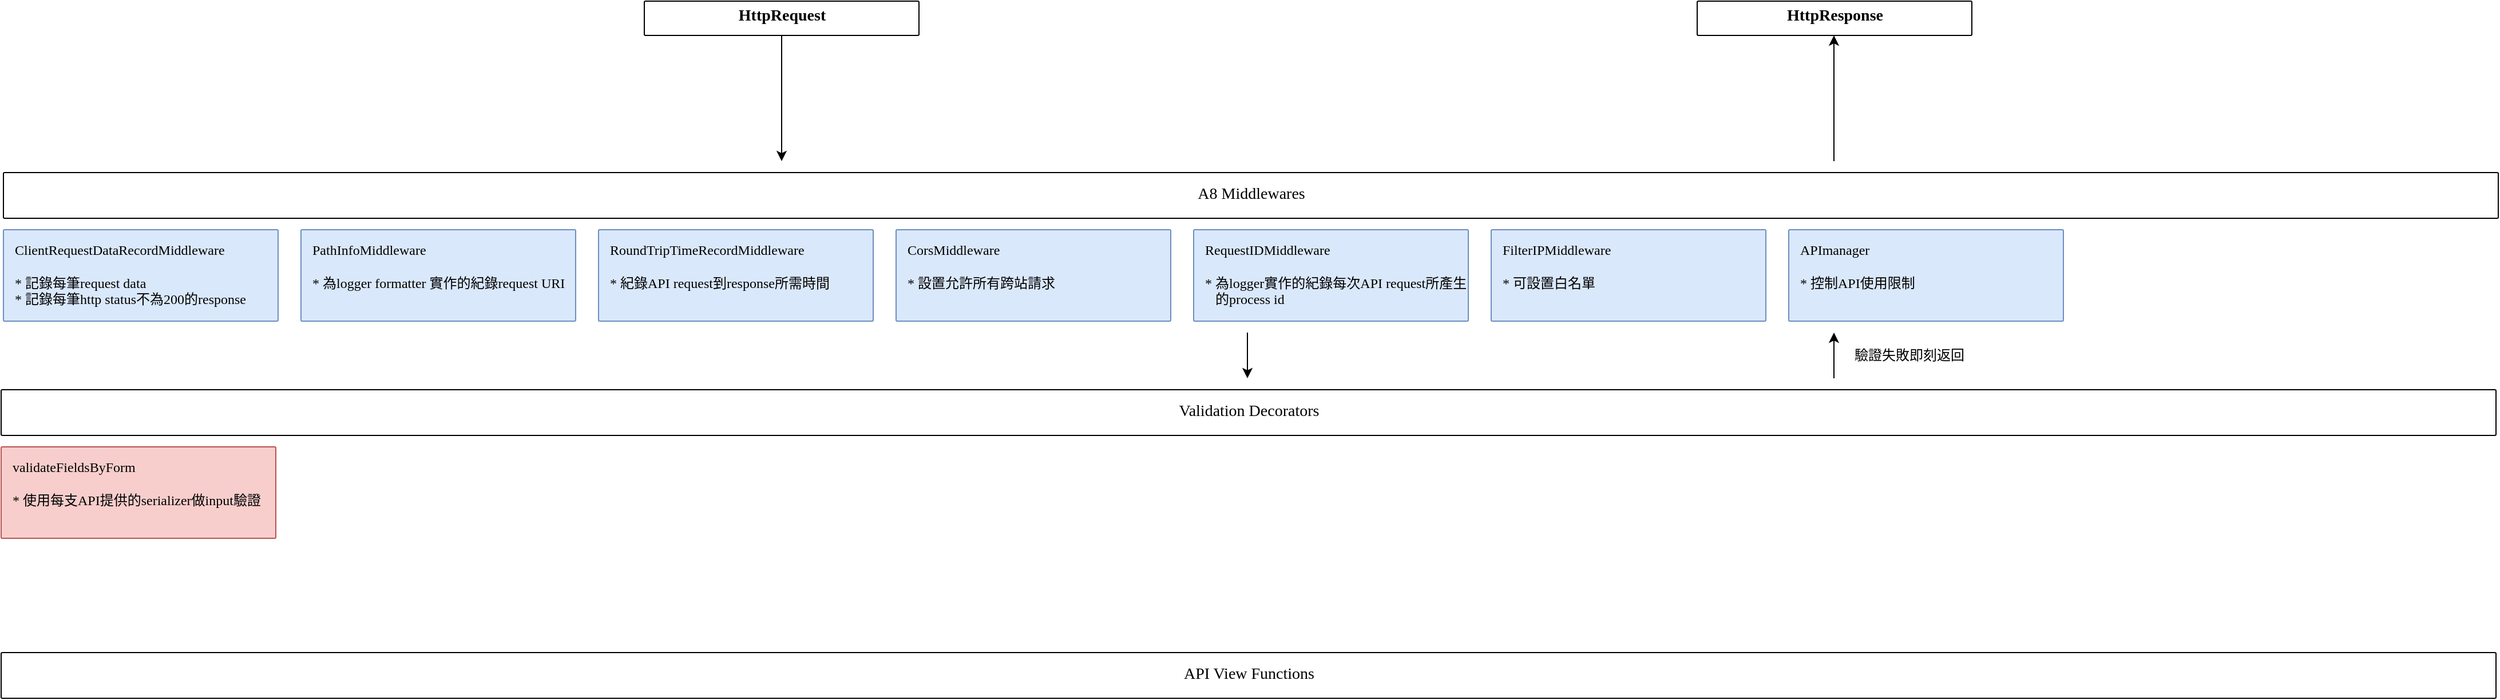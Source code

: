 <mxfile version="11.0.1" type="github"><diagram id="5_PviXrsqqX3nS0Km_BU" name="Page-1"><mxGraphModel dx="1384" dy="764" grid="1" gridSize="10" guides="1" tooltips="1" connect="1" arrows="1" fold="1" page="1" pageScale="1" pageWidth="2336" pageHeight="1654" math="0" shadow="0"><root><mxCell id="0"/><mxCell id="1" parent="0"/><mxCell id="aYJsBAwEwAf98HoDhvcB-12" style="edgeStyle=none;rounded=0;orthogonalLoop=1;jettySize=auto;html=1;" edge="1" parent="1" source="aYJsBAwEwAf98HoDhvcB-11"><mxGeometry relative="1" as="geometry"><mxPoint x="760" y="200" as="targetPoint"/></mxGeometry></mxCell><mxCell id="aYJsBAwEwAf98HoDhvcB-11" value="&lt;div&gt;&lt;b style=&quot;font-family: &amp;#34;times new roman&amp;#34;&quot;&gt;&lt;font style=&quot;font-size: 14px&quot;&gt;HttpRequest&lt;/font&gt;&lt;/b&gt;&lt;/div&gt;" style="points=[[0,0,0],[0.25,0,0],[0.5,0,0],[0.75,0,0],[1,0,0],[1,0.25,0],[1,0.5,0],[1,0.75,0],[1,1,0],[0.75,1,0],[0.5,1,0],[0.25,1,0],[0,1,0],[0,0.75,0],[0,0.5,0],[0,0.25,0]];rounded=1;absoluteArcSize=1;arcSize=2;html=1;shadow=0;dashed=0;fontSize=12;align=center;verticalAlign=middle;spacing=10;spacingTop=-4;" vertex="1" parent="1"><mxGeometry x="640" y="60" width="240" height="30" as="geometry"/></mxCell><mxCell id="aYJsBAwEwAf98HoDhvcB-15" value="&lt;font&gt;&lt;font style=&quot;font-size: 14px&quot;&gt;A8 Middlewares&lt;/font&gt;&lt;br&gt;&lt;/font&gt;" style="points=[[0,0,0],[0.25,0,0],[0.5,0,0],[0.75,0,0],[1,0,0],[1,0.25,0],[1,0.5,0],[1,0.75,0],[1,1,0],[0.75,1,0],[0.5,1,0],[0.25,1,0],[0,1,0],[0,0.75,0],[0,0.5,0],[0,0.25,0]];rounded=1;absoluteArcSize=1;arcSize=2;html=1;shadow=0;dashed=0;fontSize=12;align=center;verticalAlign=top;spacing=10;spacingTop=-4;fontFamily=Times New Roman;" vertex="1" parent="1"><mxGeometry x="80" y="210" width="2180" height="40" as="geometry"/></mxCell><mxCell id="aYJsBAwEwAf98HoDhvcB-20" value="ClientRequestDataRecordMiddleware&lt;br&gt;&lt;br&gt;* 記錄每筆request data&lt;br&gt;* 記錄每筆http status不為200的response" style="points=[[0,0,0],[0.25,0,0],[0.5,0,0],[0.75,0,0],[1,0,0],[1,0.25,0],[1,0.5,0],[1,0.75,0],[1,1,0],[0.75,1,0],[0.5,1,0],[0.25,1,0],[0,1,0],[0,0.75,0],[0,0.5,0],[0,0.25,0]];rounded=1;absoluteArcSize=1;arcSize=2;html=1;shadow=0;dashed=0;fontSize=12;align=left;verticalAlign=top;spacing=10;spacingTop=-4;fillColor=#dae8fc;strokeColor=#6c8ebf;fontFamily=Times New Roman;" vertex="1" parent="1"><mxGeometry x="80" y="260" width="240" height="80" as="geometry"/></mxCell><mxCell id="aYJsBAwEwAf98HoDhvcB-22" style="edgeStyle=none;rounded=0;orthogonalLoop=1;jettySize=auto;html=1;" edge="1" parent="1"><mxGeometry relative="1" as="geometry"><mxPoint x="1679.5" y="90" as="targetPoint"/><mxPoint x="1679.5" y="200.0" as="sourcePoint"/></mxGeometry></mxCell><mxCell id="aYJsBAwEwAf98HoDhvcB-25" value="&lt;div&gt;&lt;b style=&quot;font-family: &amp;#34;times new roman&amp;#34;&quot;&gt;&lt;font style=&quot;font-size: 14px&quot;&gt;HttpResponse&lt;/font&gt;&lt;/b&gt;&lt;/div&gt;" style="points=[[0,0,0],[0.25,0,0],[0.5,0,0],[0.75,0,0],[1,0,0],[1,0.25,0],[1,0.5,0],[1,0.75,0],[1,1,0],[0.75,1,0],[0.5,1,0],[0.25,1,0],[0,1,0],[0,0.75,0],[0,0.5,0],[0,0.25,0]];rounded=1;absoluteArcSize=1;arcSize=2;html=1;shadow=0;dashed=0;fontSize=12;align=center;verticalAlign=middle;spacing=10;spacingTop=-4;" vertex="1" parent="1"><mxGeometry x="1560" y="60" width="240" height="30" as="geometry"/></mxCell><mxCell id="aYJsBAwEwAf98HoDhvcB-26" value="PathInfoMiddleware&lt;br&gt;&lt;br&gt;* 為logger formatter 實作的紀錄request URI" style="points=[[0,0,0],[0.25,0,0],[0.5,0,0],[0.75,0,0],[1,0,0],[1,0.25,0],[1,0.5,0],[1,0.75,0],[1,1,0],[0.75,1,0],[0.5,1,0],[0.25,1,0],[0,1,0],[0,0.75,0],[0,0.5,0],[0,0.25,0]];rounded=1;absoluteArcSize=1;arcSize=2;html=1;shadow=0;dashed=0;fontSize=12;align=left;verticalAlign=top;spacing=10;spacingTop=-4;fillColor=#dae8fc;strokeColor=#6c8ebf;fontFamily=Times New Roman;" vertex="1" parent="1"><mxGeometry x="340" y="260" width="240" height="80" as="geometry"/></mxCell><mxCell id="aYJsBAwEwAf98HoDhvcB-27" value="RoundTripTimeRecordMiddleware&lt;br&gt;&lt;br&gt;* 紀錄API request到response所需時間" style="points=[[0,0,0],[0.25,0,0],[0.5,0,0],[0.75,0,0],[1,0,0],[1,0.25,0],[1,0.5,0],[1,0.75,0],[1,1,0],[0.75,1,0],[0.5,1,0],[0.25,1,0],[0,1,0],[0,0.75,0],[0,0.5,0],[0,0.25,0]];rounded=1;absoluteArcSize=1;arcSize=2;html=1;shadow=0;dashed=0;fontSize=12;align=left;verticalAlign=top;spacing=10;spacingTop=-4;fillColor=#dae8fc;strokeColor=#6c8ebf;fontFamily=Times New Roman;" vertex="1" parent="1"><mxGeometry x="600" y="260" width="240" height="80" as="geometry"/></mxCell><mxCell id="aYJsBAwEwAf98HoDhvcB-30" value="CorsMiddleware&lt;br&gt;&lt;br&gt;* 設置允許所有跨站請求" style="points=[[0,0,0],[0.25,0,0],[0.5,0,0],[0.75,0,0],[1,0,0],[1,0.25,0],[1,0.5,0],[1,0.75,0],[1,1,0],[0.75,1,0],[0.5,1,0],[0.25,1,0],[0,1,0],[0,0.75,0],[0,0.5,0],[0,0.25,0]];rounded=1;absoluteArcSize=1;arcSize=2;html=1;shadow=0;dashed=0;fontSize=12;align=left;verticalAlign=top;spacing=10;spacingTop=-4;fillColor=#dae8fc;strokeColor=#6c8ebf;fontFamily=Times New Roman;" vertex="1" parent="1"><mxGeometry x="860" y="260" width="240" height="80" as="geometry"/></mxCell><mxCell id="aYJsBAwEwAf98HoDhvcB-31" value="RequestIDMiddleware&lt;br&gt;&lt;br&gt;* 為logger實作的紀錄每次API request所產生&lt;br&gt;&amp;nbsp; &amp;nbsp;的process id" style="points=[[0,0,0],[0.25,0,0],[0.5,0,0],[0.75,0,0],[1,0,0],[1,0.25,0],[1,0.5,0],[1,0.75,0],[1,1,0],[0.75,1,0],[0.5,1,0],[0.25,1,0],[0,1,0],[0,0.75,0],[0,0.5,0],[0,0.25,0]];rounded=1;absoluteArcSize=1;arcSize=2;html=1;shadow=0;dashed=0;fontSize=12;align=left;verticalAlign=top;spacing=10;spacingTop=-4;fillColor=#dae8fc;strokeColor=#6c8ebf;fontFamily=Times New Roman;" vertex="1" parent="1"><mxGeometry x="1120" y="260" width="240" height="80" as="geometry"/></mxCell><mxCell id="aYJsBAwEwAf98HoDhvcB-34" value="FilterIPMiddleware&lt;br&gt;&lt;br&gt;* 可設置白名單" style="points=[[0,0,0],[0.25,0,0],[0.5,0,0],[0.75,0,0],[1,0,0],[1,0.25,0],[1,0.5,0],[1,0.75,0],[1,1,0],[0.75,1,0],[0.5,1,0],[0.25,1,0],[0,1,0],[0,0.75,0],[0,0.5,0],[0,0.25,0]];rounded=1;absoluteArcSize=1;arcSize=2;html=1;shadow=0;dashed=0;fontSize=12;align=left;verticalAlign=top;spacing=10;spacingTop=-4;fillColor=#dae8fc;strokeColor=#6c8ebf;fontFamily=Times New Roman;" vertex="1" parent="1"><mxGeometry x="1380" y="260" width="240" height="80" as="geometry"/></mxCell><mxCell id="aYJsBAwEwAf98HoDhvcB-35" value="APImanager&lt;br&gt;&lt;br&gt;* 控制API使用限制" style="points=[[0,0,0],[0.25,0,0],[0.5,0,0],[0.75,0,0],[1,0,0],[1,0.25,0],[1,0.5,0],[1,0.75,0],[1,1,0],[0.75,1,0],[0.5,1,0],[0.25,1,0],[0,1,0],[0,0.75,0],[0,0.5,0],[0,0.25,0]];rounded=1;absoluteArcSize=1;arcSize=2;html=1;shadow=0;dashed=0;fontSize=12;align=left;verticalAlign=top;spacing=10;spacingTop=-4;fillColor=#dae8fc;strokeColor=#6c8ebf;fontFamily=Times New Roman;" vertex="1" parent="1"><mxGeometry x="1640" y="260" width="240" height="80" as="geometry"/></mxCell><mxCell id="aYJsBAwEwAf98HoDhvcB-36" value="&lt;font&gt;&lt;span style=&quot;font-size: 14px&quot;&gt;API View Functions&lt;/span&gt;&lt;br&gt;&lt;/font&gt;" style="points=[[0,0,0],[0.25,0,0],[0.5,0,0],[0.75,0,0],[1,0,0],[1,0.25,0],[1,0.5,0],[1,0.75,0],[1,1,0],[0.75,1,0],[0.5,1,0],[0.25,1,0],[0,1,0],[0,0.75,0],[0,0.5,0],[0,0.25,0]];rounded=1;absoluteArcSize=1;arcSize=2;html=1;shadow=0;dashed=0;fontSize=12;align=center;verticalAlign=top;spacing=10;spacingTop=-4;fontFamily=Times New Roman;" vertex="1" parent="1"><mxGeometry x="78" y="630" width="2180" height="40" as="geometry"/></mxCell><mxCell id="aYJsBAwEwAf98HoDhvcB-55" value="&lt;font&gt;&lt;span style=&quot;font-size: 14px&quot;&gt;Validation Decorators&lt;/span&gt;&lt;br&gt;&lt;/font&gt;" style="points=[[0,0,0],[0.25,0,0],[0.5,0,0],[0.75,0,0],[1,0,0],[1,0.25,0],[1,0.5,0],[1,0.75,0],[1,1,0],[0.75,1,0],[0.5,1,0],[0.25,1,0],[0,1,0],[0,0.75,0],[0,0.5,0],[0,0.25,0]];rounded=1;absoluteArcSize=1;arcSize=2;html=1;shadow=0;dashed=0;fontSize=12;align=center;verticalAlign=top;spacing=10;spacingTop=-4;fontFamily=Times New Roman;" vertex="1" parent="1"><mxGeometry x="78" y="400" width="2180" height="40" as="geometry"/></mxCell><mxCell id="aYJsBAwEwAf98HoDhvcB-56" style="edgeStyle=none;rounded=0;orthogonalLoop=1;jettySize=auto;html=1;" edge="1" parent="1"><mxGeometry relative="1" as="geometry"><mxPoint x="1167" y="390" as="targetPoint"/><mxPoint x="1167" y="350" as="sourcePoint"/></mxGeometry></mxCell><mxCell id="aYJsBAwEwAf98HoDhvcB-57" value="validateFieldsByForm&lt;br&gt;&lt;br&gt;* 使用每支API提供的serializer做input驗證" style="points=[[0,0,0],[0.25,0,0],[0.5,0,0],[0.75,0,0],[1,0,0],[1,0.25,0],[1,0.5,0],[1,0.75,0],[1,1,0],[0.75,1,0],[0.5,1,0],[0.25,1,0],[0,1,0],[0,0.75,0],[0,0.5,0],[0,0.25,0]];rounded=1;absoluteArcSize=1;arcSize=2;html=1;shadow=0;dashed=0;fontSize=12;align=left;verticalAlign=top;spacing=10;spacingTop=-4;fillColor=#f8cecc;strokeColor=#b85450;fontFamily=Times New Roman;" vertex="1" parent="1"><mxGeometry x="78" y="450" width="240" height="80" as="geometry"/></mxCell><mxCell id="aYJsBAwEwAf98HoDhvcB-58" style="edgeStyle=none;rounded=0;orthogonalLoop=1;jettySize=auto;html=1;" edge="1" parent="1"><mxGeometry relative="1" as="geometry"><mxPoint x="1679.5" y="350.0" as="targetPoint"/><mxPoint x="1679.5" y="390.0" as="sourcePoint"/></mxGeometry></mxCell><mxCell id="aYJsBAwEwAf98HoDhvcB-59" value="驗證失敗即刻返回" style="text;html=1;resizable=0;autosize=1;align=center;verticalAlign=middle;points=[];fillColor=none;strokeColor=none;rounded=0;fontFamily=Times New Roman;" vertex="1" parent="1"><mxGeometry x="1690" y="360" width="110" height="20" as="geometry"/></mxCell></root></mxGraphModel></diagram></mxfile>